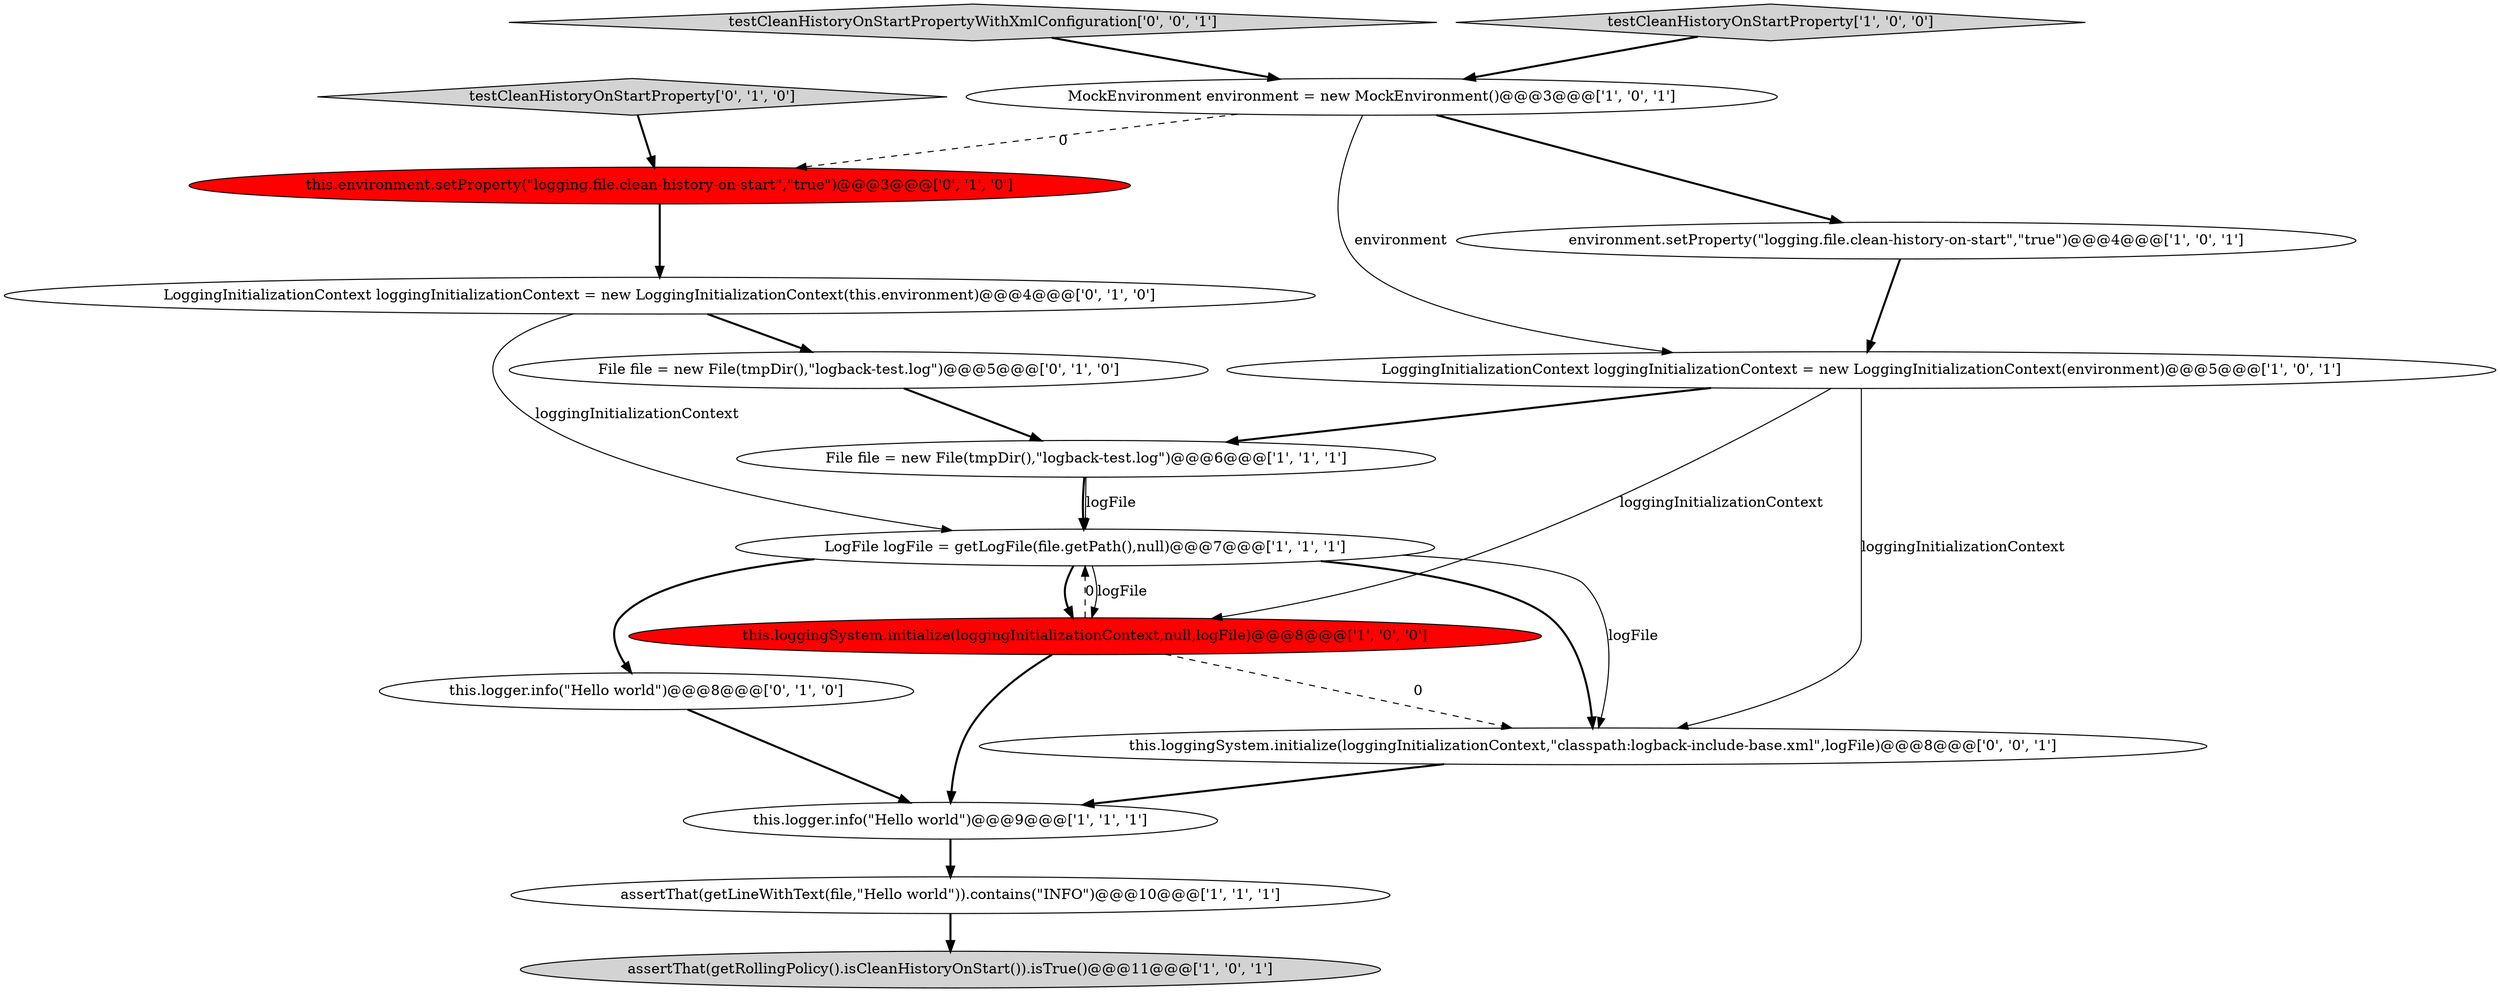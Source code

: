 digraph {
4 [style = filled, label = "File file = new File(tmpDir(),\"logback-test.log\")@@@6@@@['1', '1', '1']", fillcolor = white, shape = ellipse image = "AAA0AAABBB1BBB"];
5 [style = filled, label = "this.loggingSystem.initialize(loggingInitializationContext,null,logFile)@@@8@@@['1', '0', '0']", fillcolor = red, shape = ellipse image = "AAA1AAABBB1BBB"];
13 [style = filled, label = "this.environment.setProperty(\"logging.file.clean-history-on-start\",\"true\")@@@3@@@['0', '1', '0']", fillcolor = red, shape = ellipse image = "AAA1AAABBB2BBB"];
7 [style = filled, label = "assertThat(getRollingPolicy().isCleanHistoryOnStart()).isTrue()@@@11@@@['1', '0', '1']", fillcolor = lightgray, shape = ellipse image = "AAA0AAABBB1BBB"];
14 [style = filled, label = "this.logger.info(\"Hello world\")@@@8@@@['0', '1', '0']", fillcolor = white, shape = ellipse image = "AAA0AAABBB2BBB"];
11 [style = filled, label = "testCleanHistoryOnStartProperty['0', '1', '0']", fillcolor = lightgray, shape = diamond image = "AAA0AAABBB2BBB"];
2 [style = filled, label = "MockEnvironment environment = new MockEnvironment()@@@3@@@['1', '0', '1']", fillcolor = white, shape = ellipse image = "AAA0AAABBB1BBB"];
3 [style = filled, label = "this.logger.info(\"Hello world\")@@@9@@@['1', '1', '1']", fillcolor = white, shape = ellipse image = "AAA0AAABBB1BBB"];
9 [style = filled, label = "environment.setProperty(\"logging.file.clean-history-on-start\",\"true\")@@@4@@@['1', '0', '1']", fillcolor = white, shape = ellipse image = "AAA0AAABBB1BBB"];
12 [style = filled, label = "File file = new File(tmpDir(),\"logback-test.log\")@@@5@@@['0', '1', '0']", fillcolor = white, shape = ellipse image = "AAA0AAABBB2BBB"];
15 [style = filled, label = "testCleanHistoryOnStartPropertyWithXmlConfiguration['0', '0', '1']", fillcolor = lightgray, shape = diamond image = "AAA0AAABBB3BBB"];
0 [style = filled, label = "LoggingInitializationContext loggingInitializationContext = new LoggingInitializationContext(environment)@@@5@@@['1', '0', '1']", fillcolor = white, shape = ellipse image = "AAA0AAABBB1BBB"];
10 [style = filled, label = "LoggingInitializationContext loggingInitializationContext = new LoggingInitializationContext(this.environment)@@@4@@@['0', '1', '0']", fillcolor = white, shape = ellipse image = "AAA0AAABBB2BBB"];
16 [style = filled, label = "this.loggingSystem.initialize(loggingInitializationContext,\"classpath:logback-include-base.xml\",logFile)@@@8@@@['0', '0', '1']", fillcolor = white, shape = ellipse image = "AAA0AAABBB3BBB"];
6 [style = filled, label = "assertThat(getLineWithText(file,\"Hello world\")).contains(\"INFO\")@@@10@@@['1', '1', '1']", fillcolor = white, shape = ellipse image = "AAA0AAABBB1BBB"];
8 [style = filled, label = "testCleanHistoryOnStartProperty['1', '0', '0']", fillcolor = lightgray, shape = diamond image = "AAA0AAABBB1BBB"];
1 [style = filled, label = "LogFile logFile = getLogFile(file.getPath(),null)@@@7@@@['1', '1', '1']", fillcolor = white, shape = ellipse image = "AAA0AAABBB1BBB"];
1->5 [style = bold, label=""];
5->3 [style = bold, label=""];
13->10 [style = bold, label=""];
14->3 [style = bold, label=""];
16->3 [style = bold, label=""];
1->16 [style = solid, label="logFile"];
5->1 [style = dashed, label="0"];
15->2 [style = bold, label=""];
9->0 [style = bold, label=""];
3->6 [style = bold, label=""];
2->9 [style = bold, label=""];
4->1 [style = solid, label="logFile"];
1->5 [style = solid, label="logFile"];
5->16 [style = dashed, label="0"];
8->2 [style = bold, label=""];
12->4 [style = bold, label=""];
0->4 [style = bold, label=""];
10->12 [style = bold, label=""];
1->16 [style = bold, label=""];
2->13 [style = dashed, label="0"];
11->13 [style = bold, label=""];
0->5 [style = solid, label="loggingInitializationContext"];
0->16 [style = solid, label="loggingInitializationContext"];
1->14 [style = bold, label=""];
4->1 [style = bold, label=""];
2->0 [style = solid, label="environment"];
6->7 [style = bold, label=""];
10->1 [style = solid, label="loggingInitializationContext"];
}
